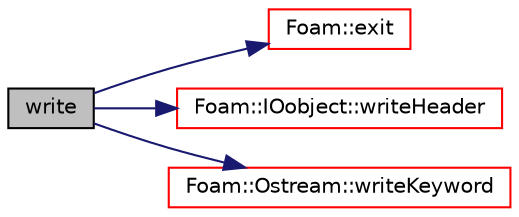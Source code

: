 digraph "write"
{
  bgcolor="transparent";
  edge [fontname="Helvetica",fontsize="10",labelfontname="Helvetica",labelfontsize="10"];
  node [fontname="Helvetica",fontsize="10",shape=record];
  rankdir="LR";
  Node1 [label="write",height=0.2,width=0.4,color="black", fillcolor="grey75", style="filled", fontcolor="black"];
  Node1 -> Node2 [color="midnightblue",fontsize="10",style="solid",fontname="Helvetica"];
  Node2 [label="Foam::exit",height=0.2,width=0.4,color="red",URL="$a10675.html#a06ca7250d8e89caf05243ec094843642"];
  Node1 -> Node3 [color="midnightblue",fontsize="10",style="solid",fontname="Helvetica"];
  Node3 [label="Foam::IOobject::writeHeader",height=0.2,width=0.4,color="red",URL="$a01170.html#a3018c18b444825677c9e3a797ac2482c",tooltip="Write header. "];
  Node1 -> Node4 [color="midnightblue",fontsize="10",style="solid",fontname="Helvetica"];
  Node4 [label="Foam::Ostream::writeKeyword",height=0.2,width=0.4,color="red",URL="$a01725.html#a3c58b2bb9174ea3c4a5fa58095d1290e",tooltip="Write the keyword followed by an appropriate indentation. "];
}
